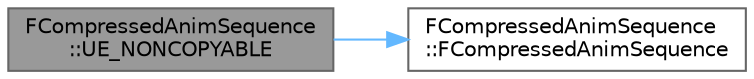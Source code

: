 digraph "FCompressedAnimSequence::UE_NONCOPYABLE"
{
 // INTERACTIVE_SVG=YES
 // LATEX_PDF_SIZE
  bgcolor="transparent";
  edge [fontname=Helvetica,fontsize=10,labelfontname=Helvetica,labelfontsize=10];
  node [fontname=Helvetica,fontsize=10,shape=box,height=0.2,width=0.4];
  rankdir="LR";
  Node1 [id="Node000001",label="FCompressedAnimSequence\l::UE_NONCOPYABLE",height=0.2,width=0.4,color="gray40", fillcolor="grey60", style="filled", fontcolor="black",tooltip="Version of TrackToSkeletonMapTable for the compressed tracks."];
  Node1 -> Node2 [id="edge1_Node000001_Node000002",color="steelblue1",style="solid",tooltip=" "];
  Node2 [id="Node000002",label="FCompressedAnimSequence\l::FCompressedAnimSequence",height=0.2,width=0.4,color="grey40", fillcolor="white", style="filled",URL="$d2/dda/structFCompressedAnimSequence.html#a2f9fa40e9c31f8a81315c1b2aa23650b",tooltip=" "];
}
